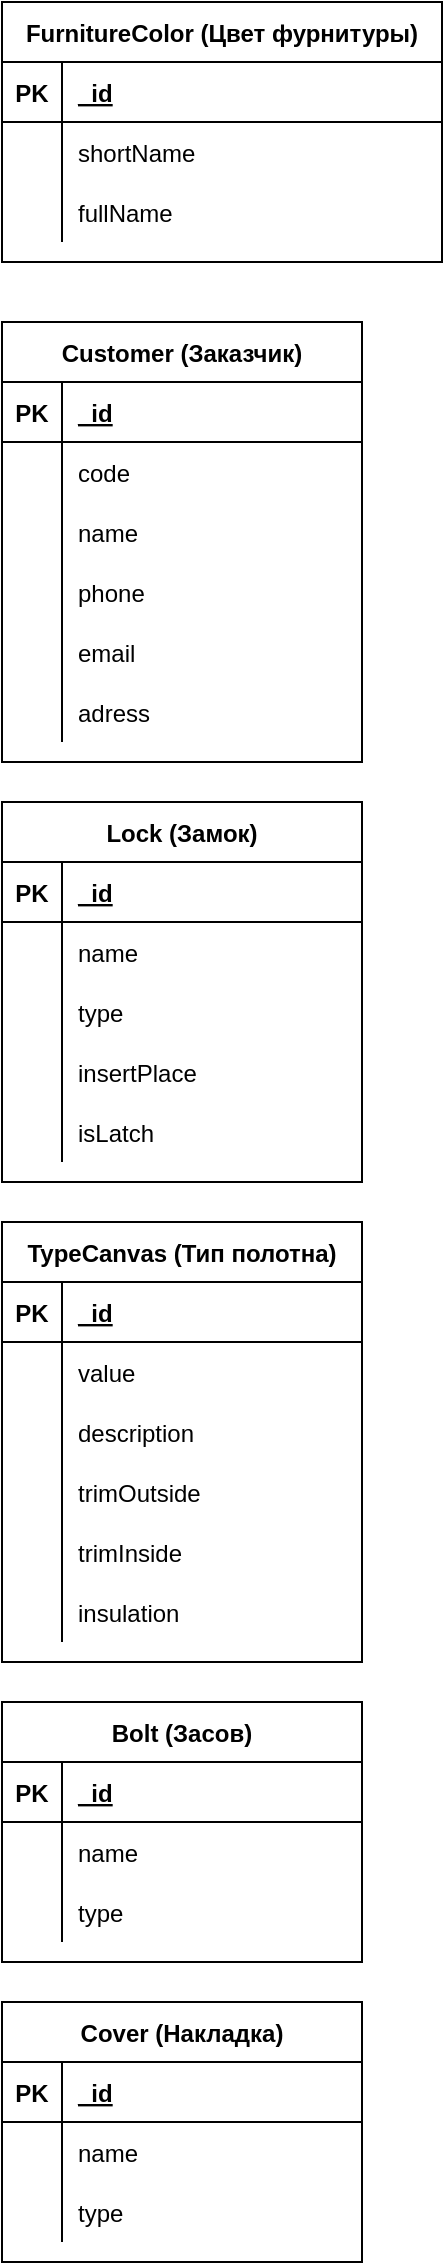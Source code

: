 <mxfile version="14.8.4" type="device"><diagram id="l-mtYoBG8Vx6qsjBU6N0" name="Page-1"><mxGraphModel dx="1161" dy="801" grid="1" gridSize="10" guides="1" tooltips="1" connect="1" arrows="1" fold="1" page="1" pageScale="1" pageWidth="1169" pageHeight="1654" math="0" shadow="0"><root><mxCell id="0"/><mxCell id="1" parent="0"/><mxCell id="fNN3qeWHkNXf5BwSSyMO-2" value="FurnitureColor (Цвет фурнитуры)" style="shape=table;startSize=30;container=1;collapsible=1;childLayout=tableLayout;fixedRows=1;rowLines=0;fontStyle=1;align=center;resizeLast=1;swimlaneFillColor=none;" parent="1" vertex="1"><mxGeometry x="40" y="40" width="220" height="130" as="geometry"/></mxCell><mxCell id="fNN3qeWHkNXf5BwSSyMO-3" value="" style="shape=partialRectangle;collapsible=0;dropTarget=0;pointerEvents=0;fillColor=none;top=0;left=0;bottom=1;right=0;points=[[0,0.5],[1,0.5]];portConstraint=eastwest;" parent="fNN3qeWHkNXf5BwSSyMO-2" vertex="1"><mxGeometry y="30" width="220" height="30" as="geometry"/></mxCell><mxCell id="fNN3qeWHkNXf5BwSSyMO-4" value="PK" style="shape=partialRectangle;connectable=0;fillColor=none;top=0;left=0;bottom=0;right=0;fontStyle=1;overflow=hidden;" parent="fNN3qeWHkNXf5BwSSyMO-3" vertex="1"><mxGeometry width="30" height="30" as="geometry"/></mxCell><mxCell id="fNN3qeWHkNXf5BwSSyMO-5" value="_id" style="shape=partialRectangle;connectable=0;fillColor=none;top=0;left=0;bottom=0;right=0;align=left;spacingLeft=6;fontStyle=5;overflow=hidden;" parent="fNN3qeWHkNXf5BwSSyMO-3" vertex="1"><mxGeometry x="30" width="190" height="30" as="geometry"/></mxCell><mxCell id="fNN3qeWHkNXf5BwSSyMO-6" value="" style="shape=partialRectangle;collapsible=0;dropTarget=0;pointerEvents=0;fillColor=none;top=0;left=0;bottom=0;right=0;points=[[0,0.5],[1,0.5]];portConstraint=eastwest;" parent="fNN3qeWHkNXf5BwSSyMO-2" vertex="1"><mxGeometry y="60" width="220" height="30" as="geometry"/></mxCell><mxCell id="fNN3qeWHkNXf5BwSSyMO-7" value="" style="shape=partialRectangle;connectable=0;fillColor=none;top=0;left=0;bottom=0;right=0;editable=1;overflow=hidden;" parent="fNN3qeWHkNXf5BwSSyMO-6" vertex="1"><mxGeometry width="30" height="30" as="geometry"/></mxCell><mxCell id="fNN3qeWHkNXf5BwSSyMO-8" value="shortName" style="shape=partialRectangle;connectable=0;fillColor=none;top=0;left=0;bottom=0;right=0;align=left;spacingLeft=6;overflow=hidden;" parent="fNN3qeWHkNXf5BwSSyMO-6" vertex="1"><mxGeometry x="30" width="190" height="30" as="geometry"/></mxCell><mxCell id="fNN3qeWHkNXf5BwSSyMO-9" value="" style="shape=partialRectangle;collapsible=0;dropTarget=0;pointerEvents=0;fillColor=none;top=0;left=0;bottom=0;right=0;points=[[0,0.5],[1,0.5]];portConstraint=eastwest;" parent="fNN3qeWHkNXf5BwSSyMO-2" vertex="1"><mxGeometry y="90" width="220" height="30" as="geometry"/></mxCell><mxCell id="fNN3qeWHkNXf5BwSSyMO-10" value="" style="shape=partialRectangle;connectable=0;fillColor=none;top=0;left=0;bottom=0;right=0;editable=1;overflow=hidden;" parent="fNN3qeWHkNXf5BwSSyMO-9" vertex="1"><mxGeometry width="30" height="30" as="geometry"/></mxCell><mxCell id="fNN3qeWHkNXf5BwSSyMO-11" value="fullName" style="shape=partialRectangle;connectable=0;fillColor=none;top=0;left=0;bottom=0;right=0;align=left;spacingLeft=6;overflow=hidden;" parent="fNN3qeWHkNXf5BwSSyMO-9" vertex="1"><mxGeometry x="30" width="190" height="30" as="geometry"/></mxCell><mxCell id="fNN3qeWHkNXf5BwSSyMO-28" value="Customer (Заказчик)" style="shape=table;startSize=30;container=1;collapsible=1;childLayout=tableLayout;fixedRows=1;rowLines=0;fontStyle=1;align=center;resizeLast=1;" parent="1" vertex="1"><mxGeometry x="40" y="200" width="180" height="220" as="geometry"/></mxCell><mxCell id="fNN3qeWHkNXf5BwSSyMO-29" value="" style="shape=partialRectangle;collapsible=0;dropTarget=0;pointerEvents=0;fillColor=none;top=0;left=0;bottom=1;right=0;points=[[0,0.5],[1,0.5]];portConstraint=eastwest;" parent="fNN3qeWHkNXf5BwSSyMO-28" vertex="1"><mxGeometry y="30" width="180" height="30" as="geometry"/></mxCell><mxCell id="fNN3qeWHkNXf5BwSSyMO-30" value="PK" style="shape=partialRectangle;connectable=0;fillColor=none;top=0;left=0;bottom=0;right=0;fontStyle=1;overflow=hidden;" parent="fNN3qeWHkNXf5BwSSyMO-29" vertex="1"><mxGeometry width="30" height="30" as="geometry"/></mxCell><mxCell id="fNN3qeWHkNXf5BwSSyMO-31" value="_id" style="shape=partialRectangle;connectable=0;fillColor=none;top=0;left=0;bottom=0;right=0;align=left;spacingLeft=6;fontStyle=5;overflow=hidden;" parent="fNN3qeWHkNXf5BwSSyMO-29" vertex="1"><mxGeometry x="30" width="150" height="30" as="geometry"/></mxCell><mxCell id="fNN3qeWHkNXf5BwSSyMO-32" value="" style="shape=partialRectangle;collapsible=0;dropTarget=0;pointerEvents=0;fillColor=none;top=0;left=0;bottom=0;right=0;points=[[0,0.5],[1,0.5]];portConstraint=eastwest;" parent="fNN3qeWHkNXf5BwSSyMO-28" vertex="1"><mxGeometry y="60" width="180" height="30" as="geometry"/></mxCell><mxCell id="fNN3qeWHkNXf5BwSSyMO-33" value="" style="shape=partialRectangle;connectable=0;fillColor=none;top=0;left=0;bottom=0;right=0;editable=1;overflow=hidden;" parent="fNN3qeWHkNXf5BwSSyMO-32" vertex="1"><mxGeometry width="30" height="30" as="geometry"/></mxCell><mxCell id="fNN3qeWHkNXf5BwSSyMO-34" value="code" style="shape=partialRectangle;connectable=0;fillColor=none;top=0;left=0;bottom=0;right=0;align=left;spacingLeft=6;overflow=hidden;" parent="fNN3qeWHkNXf5BwSSyMO-32" vertex="1"><mxGeometry x="30" width="150" height="30" as="geometry"/></mxCell><mxCell id="fNN3qeWHkNXf5BwSSyMO-35" value="" style="shape=partialRectangle;collapsible=0;dropTarget=0;pointerEvents=0;fillColor=none;top=0;left=0;bottom=0;right=0;points=[[0,0.5],[1,0.5]];portConstraint=eastwest;" parent="fNN3qeWHkNXf5BwSSyMO-28" vertex="1"><mxGeometry y="90" width="180" height="30" as="geometry"/></mxCell><mxCell id="fNN3qeWHkNXf5BwSSyMO-36" value="" style="shape=partialRectangle;connectable=0;fillColor=none;top=0;left=0;bottom=0;right=0;editable=1;overflow=hidden;" parent="fNN3qeWHkNXf5BwSSyMO-35" vertex="1"><mxGeometry width="30" height="30" as="geometry"/></mxCell><mxCell id="fNN3qeWHkNXf5BwSSyMO-37" value="name" style="shape=partialRectangle;connectable=0;fillColor=none;top=0;left=0;bottom=0;right=0;align=left;spacingLeft=6;overflow=hidden;" parent="fNN3qeWHkNXf5BwSSyMO-35" vertex="1"><mxGeometry x="30" width="150" height="30" as="geometry"/></mxCell><mxCell id="fNN3qeWHkNXf5BwSSyMO-38" value="" style="shape=partialRectangle;collapsible=0;dropTarget=0;pointerEvents=0;fillColor=none;top=0;left=0;bottom=0;right=0;points=[[0,0.5],[1,0.5]];portConstraint=eastwest;" parent="fNN3qeWHkNXf5BwSSyMO-28" vertex="1"><mxGeometry y="120" width="180" height="30" as="geometry"/></mxCell><mxCell id="fNN3qeWHkNXf5BwSSyMO-39" value="" style="shape=partialRectangle;connectable=0;fillColor=none;top=0;left=0;bottom=0;right=0;editable=1;overflow=hidden;" parent="fNN3qeWHkNXf5BwSSyMO-38" vertex="1"><mxGeometry width="30" height="30" as="geometry"/></mxCell><mxCell id="fNN3qeWHkNXf5BwSSyMO-40" value="phone" style="shape=partialRectangle;connectable=0;fillColor=none;top=0;left=0;bottom=0;right=0;align=left;spacingLeft=6;overflow=hidden;" parent="fNN3qeWHkNXf5BwSSyMO-38" vertex="1"><mxGeometry x="30" width="150" height="30" as="geometry"/></mxCell><mxCell id="fNN3qeWHkNXf5BwSSyMO-41" value="" style="shape=partialRectangle;collapsible=0;dropTarget=0;pointerEvents=0;fillColor=none;top=0;left=0;bottom=0;right=0;points=[[0,0.5],[1,0.5]];portConstraint=eastwest;" parent="fNN3qeWHkNXf5BwSSyMO-28" vertex="1"><mxGeometry y="150" width="180" height="30" as="geometry"/></mxCell><mxCell id="fNN3qeWHkNXf5BwSSyMO-42" value="" style="shape=partialRectangle;connectable=0;fillColor=none;top=0;left=0;bottom=0;right=0;editable=1;overflow=hidden;" parent="fNN3qeWHkNXf5BwSSyMO-41" vertex="1"><mxGeometry width="30" height="30" as="geometry"/></mxCell><mxCell id="fNN3qeWHkNXf5BwSSyMO-43" value="email" style="shape=partialRectangle;connectable=0;fillColor=none;top=0;left=0;bottom=0;right=0;align=left;spacingLeft=6;overflow=hidden;" parent="fNN3qeWHkNXf5BwSSyMO-41" vertex="1"><mxGeometry x="30" width="150" height="30" as="geometry"/></mxCell><mxCell id="fNN3qeWHkNXf5BwSSyMO-44" value="" style="shape=partialRectangle;collapsible=0;dropTarget=0;pointerEvents=0;fillColor=none;top=0;left=0;bottom=0;right=0;points=[[0,0.5],[1,0.5]];portConstraint=eastwest;" parent="fNN3qeWHkNXf5BwSSyMO-28" vertex="1"><mxGeometry y="180" width="180" height="30" as="geometry"/></mxCell><mxCell id="fNN3qeWHkNXf5BwSSyMO-45" value="" style="shape=partialRectangle;connectable=0;fillColor=none;top=0;left=0;bottom=0;right=0;editable=1;overflow=hidden;" parent="fNN3qeWHkNXf5BwSSyMO-44" vertex="1"><mxGeometry width="30" height="30" as="geometry"/></mxCell><mxCell id="fNN3qeWHkNXf5BwSSyMO-46" value="adress" style="shape=partialRectangle;connectable=0;fillColor=none;top=0;left=0;bottom=0;right=0;align=left;spacingLeft=6;overflow=hidden;" parent="fNN3qeWHkNXf5BwSSyMO-44" vertex="1"><mxGeometry x="30" width="150" height="30" as="geometry"/></mxCell><mxCell id="fNN3qeWHkNXf5BwSSyMO-48" value="Lock (Замок)" style="shape=table;startSize=30;container=1;collapsible=1;childLayout=tableLayout;fixedRows=1;rowLines=0;fontStyle=1;align=center;resizeLast=1;" parent="1" vertex="1"><mxGeometry x="40" y="440" width="180" height="190" as="geometry"/></mxCell><mxCell id="fNN3qeWHkNXf5BwSSyMO-49" value="" style="shape=partialRectangle;collapsible=0;dropTarget=0;pointerEvents=0;fillColor=none;top=0;left=0;bottom=1;right=0;points=[[0,0.5],[1,0.5]];portConstraint=eastwest;" parent="fNN3qeWHkNXf5BwSSyMO-48" vertex="1"><mxGeometry y="30" width="180" height="30" as="geometry"/></mxCell><mxCell id="fNN3qeWHkNXf5BwSSyMO-50" value="PK" style="shape=partialRectangle;connectable=0;fillColor=none;top=0;left=0;bottom=0;right=0;fontStyle=1;overflow=hidden;" parent="fNN3qeWHkNXf5BwSSyMO-49" vertex="1"><mxGeometry width="30" height="30" as="geometry"/></mxCell><mxCell id="fNN3qeWHkNXf5BwSSyMO-51" value="_id" style="shape=partialRectangle;connectable=0;fillColor=none;top=0;left=0;bottom=0;right=0;align=left;spacingLeft=6;fontStyle=5;overflow=hidden;" parent="fNN3qeWHkNXf5BwSSyMO-49" vertex="1"><mxGeometry x="30" width="150" height="30" as="geometry"/></mxCell><mxCell id="fNN3qeWHkNXf5BwSSyMO-52" value="" style="shape=partialRectangle;collapsible=0;dropTarget=0;pointerEvents=0;fillColor=none;top=0;left=0;bottom=0;right=0;points=[[0,0.5],[1,0.5]];portConstraint=eastwest;" parent="fNN3qeWHkNXf5BwSSyMO-48" vertex="1"><mxGeometry y="60" width="180" height="30" as="geometry"/></mxCell><mxCell id="fNN3qeWHkNXf5BwSSyMO-53" value="" style="shape=partialRectangle;connectable=0;fillColor=none;top=0;left=0;bottom=0;right=0;editable=1;overflow=hidden;" parent="fNN3qeWHkNXf5BwSSyMO-52" vertex="1"><mxGeometry width="30" height="30" as="geometry"/></mxCell><mxCell id="fNN3qeWHkNXf5BwSSyMO-54" value="name" style="shape=partialRectangle;connectable=0;fillColor=none;top=0;left=0;bottom=0;right=0;align=left;spacingLeft=6;overflow=hidden;" parent="fNN3qeWHkNXf5BwSSyMO-52" vertex="1"><mxGeometry x="30" width="150" height="30" as="geometry"/></mxCell><mxCell id="fNN3qeWHkNXf5BwSSyMO-55" value="" style="shape=partialRectangle;collapsible=0;dropTarget=0;pointerEvents=0;fillColor=none;top=0;left=0;bottom=0;right=0;points=[[0,0.5],[1,0.5]];portConstraint=eastwest;" parent="fNN3qeWHkNXf5BwSSyMO-48" vertex="1"><mxGeometry y="90" width="180" height="30" as="geometry"/></mxCell><mxCell id="fNN3qeWHkNXf5BwSSyMO-56" value="" style="shape=partialRectangle;connectable=0;fillColor=none;top=0;left=0;bottom=0;right=0;editable=1;overflow=hidden;" parent="fNN3qeWHkNXf5BwSSyMO-55" vertex="1"><mxGeometry width="30" height="30" as="geometry"/></mxCell><mxCell id="fNN3qeWHkNXf5BwSSyMO-57" value="type" style="shape=partialRectangle;connectable=0;fillColor=none;top=0;left=0;bottom=0;right=0;align=left;spacingLeft=6;overflow=hidden;" parent="fNN3qeWHkNXf5BwSSyMO-55" vertex="1"><mxGeometry x="30" width="150" height="30" as="geometry"/></mxCell><mxCell id="fNN3qeWHkNXf5BwSSyMO-58" value="" style="shape=partialRectangle;collapsible=0;dropTarget=0;pointerEvents=0;fillColor=none;top=0;left=0;bottom=0;right=0;points=[[0,0.5],[1,0.5]];portConstraint=eastwest;" parent="fNN3qeWHkNXf5BwSSyMO-48" vertex="1"><mxGeometry y="120" width="180" height="30" as="geometry"/></mxCell><mxCell id="fNN3qeWHkNXf5BwSSyMO-59" value="" style="shape=partialRectangle;connectable=0;fillColor=none;top=0;left=0;bottom=0;right=0;editable=1;overflow=hidden;" parent="fNN3qeWHkNXf5BwSSyMO-58" vertex="1"><mxGeometry width="30" height="30" as="geometry"/></mxCell><mxCell id="fNN3qeWHkNXf5BwSSyMO-60" value="insertPlace" style="shape=partialRectangle;connectable=0;fillColor=none;top=0;left=0;bottom=0;right=0;align=left;spacingLeft=6;overflow=hidden;" parent="fNN3qeWHkNXf5BwSSyMO-58" vertex="1"><mxGeometry x="30" width="150" height="30" as="geometry"/></mxCell><mxCell id="fNN3qeWHkNXf5BwSSyMO-61" value="" style="shape=partialRectangle;collapsible=0;dropTarget=0;pointerEvents=0;fillColor=none;top=0;left=0;bottom=0;right=0;points=[[0,0.5],[1,0.5]];portConstraint=eastwest;" parent="fNN3qeWHkNXf5BwSSyMO-48" vertex="1"><mxGeometry y="150" width="180" height="30" as="geometry"/></mxCell><mxCell id="fNN3qeWHkNXf5BwSSyMO-62" value="" style="shape=partialRectangle;connectable=0;fillColor=none;top=0;left=0;bottom=0;right=0;editable=1;overflow=hidden;" parent="fNN3qeWHkNXf5BwSSyMO-61" vertex="1"><mxGeometry width="30" height="30" as="geometry"/></mxCell><mxCell id="fNN3qeWHkNXf5BwSSyMO-63" value="isLatch" style="shape=partialRectangle;connectable=0;fillColor=none;top=0;left=0;bottom=0;right=0;align=left;spacingLeft=6;overflow=hidden;" parent="fNN3qeWHkNXf5BwSSyMO-61" vertex="1"><mxGeometry x="30" width="150" height="30" as="geometry"/></mxCell><mxCell id="fNN3qeWHkNXf5BwSSyMO-67" value="TypeCanvas (Тип полотна)" style="shape=table;startSize=30;container=1;collapsible=1;childLayout=tableLayout;fixedRows=1;rowLines=0;fontStyle=1;align=center;resizeLast=1;" parent="1" vertex="1"><mxGeometry x="40" y="650" width="180" height="220" as="geometry"/></mxCell><mxCell id="fNN3qeWHkNXf5BwSSyMO-68" value="" style="shape=partialRectangle;collapsible=0;dropTarget=0;pointerEvents=0;fillColor=none;top=0;left=0;bottom=1;right=0;points=[[0,0.5],[1,0.5]];portConstraint=eastwest;" parent="fNN3qeWHkNXf5BwSSyMO-67" vertex="1"><mxGeometry y="30" width="180" height="30" as="geometry"/></mxCell><mxCell id="fNN3qeWHkNXf5BwSSyMO-69" value="PK" style="shape=partialRectangle;connectable=0;fillColor=none;top=0;left=0;bottom=0;right=0;fontStyle=1;overflow=hidden;" parent="fNN3qeWHkNXf5BwSSyMO-68" vertex="1"><mxGeometry width="30" height="30" as="geometry"/></mxCell><mxCell id="fNN3qeWHkNXf5BwSSyMO-70" value="_id" style="shape=partialRectangle;connectable=0;fillColor=none;top=0;left=0;bottom=0;right=0;align=left;spacingLeft=6;fontStyle=5;overflow=hidden;" parent="fNN3qeWHkNXf5BwSSyMO-68" vertex="1"><mxGeometry x="30" width="150" height="30" as="geometry"/></mxCell><mxCell id="fNN3qeWHkNXf5BwSSyMO-71" value="" style="shape=partialRectangle;collapsible=0;dropTarget=0;pointerEvents=0;fillColor=none;top=0;left=0;bottom=0;right=0;points=[[0,0.5],[1,0.5]];portConstraint=eastwest;" parent="fNN3qeWHkNXf5BwSSyMO-67" vertex="1"><mxGeometry y="60" width="180" height="30" as="geometry"/></mxCell><mxCell id="fNN3qeWHkNXf5BwSSyMO-72" value="" style="shape=partialRectangle;connectable=0;fillColor=none;top=0;left=0;bottom=0;right=0;editable=1;overflow=hidden;" parent="fNN3qeWHkNXf5BwSSyMO-71" vertex="1"><mxGeometry width="30" height="30" as="geometry"/></mxCell><mxCell id="fNN3qeWHkNXf5BwSSyMO-73" value="value" style="shape=partialRectangle;connectable=0;fillColor=none;top=0;left=0;bottom=0;right=0;align=left;spacingLeft=6;overflow=hidden;" parent="fNN3qeWHkNXf5BwSSyMO-71" vertex="1"><mxGeometry x="30" width="150" height="30" as="geometry"/></mxCell><mxCell id="fNN3qeWHkNXf5BwSSyMO-74" value="" style="shape=partialRectangle;collapsible=0;dropTarget=0;pointerEvents=0;fillColor=none;top=0;left=0;bottom=0;right=0;points=[[0,0.5],[1,0.5]];portConstraint=eastwest;" parent="fNN3qeWHkNXf5BwSSyMO-67" vertex="1"><mxGeometry y="90" width="180" height="30" as="geometry"/></mxCell><mxCell id="fNN3qeWHkNXf5BwSSyMO-75" value="" style="shape=partialRectangle;connectable=0;fillColor=none;top=0;left=0;bottom=0;right=0;editable=1;overflow=hidden;" parent="fNN3qeWHkNXf5BwSSyMO-74" vertex="1"><mxGeometry width="30" height="30" as="geometry"/></mxCell><mxCell id="fNN3qeWHkNXf5BwSSyMO-76" value="description" style="shape=partialRectangle;connectable=0;fillColor=none;top=0;left=0;bottom=0;right=0;align=left;spacingLeft=6;overflow=hidden;" parent="fNN3qeWHkNXf5BwSSyMO-74" vertex="1"><mxGeometry x="30" width="150" height="30" as="geometry"/></mxCell><mxCell id="fNN3qeWHkNXf5BwSSyMO-77" value="" style="shape=partialRectangle;collapsible=0;dropTarget=0;pointerEvents=0;fillColor=none;top=0;left=0;bottom=0;right=0;points=[[0,0.5],[1,0.5]];portConstraint=eastwest;" parent="fNN3qeWHkNXf5BwSSyMO-67" vertex="1"><mxGeometry y="120" width="180" height="30" as="geometry"/></mxCell><mxCell id="fNN3qeWHkNXf5BwSSyMO-78" value="" style="shape=partialRectangle;connectable=0;fillColor=none;top=0;left=0;bottom=0;right=0;editable=1;overflow=hidden;" parent="fNN3qeWHkNXf5BwSSyMO-77" vertex="1"><mxGeometry width="30" height="30" as="geometry"/></mxCell><mxCell id="fNN3qeWHkNXf5BwSSyMO-79" value="trimOutside" style="shape=partialRectangle;connectable=0;fillColor=none;top=0;left=0;bottom=0;right=0;align=left;spacingLeft=6;overflow=hidden;" parent="fNN3qeWHkNXf5BwSSyMO-77" vertex="1"><mxGeometry x="30" width="150" height="30" as="geometry"/></mxCell><mxCell id="fNN3qeWHkNXf5BwSSyMO-80" value="" style="shape=partialRectangle;collapsible=0;dropTarget=0;pointerEvents=0;fillColor=none;top=0;left=0;bottom=0;right=0;points=[[0,0.5],[1,0.5]];portConstraint=eastwest;" parent="fNN3qeWHkNXf5BwSSyMO-67" vertex="1"><mxGeometry y="150" width="180" height="30" as="geometry"/></mxCell><mxCell id="fNN3qeWHkNXf5BwSSyMO-81" value="" style="shape=partialRectangle;connectable=0;fillColor=none;top=0;left=0;bottom=0;right=0;editable=1;overflow=hidden;" parent="fNN3qeWHkNXf5BwSSyMO-80" vertex="1"><mxGeometry width="30" height="30" as="geometry"/></mxCell><mxCell id="fNN3qeWHkNXf5BwSSyMO-82" value="trimInside" style="shape=partialRectangle;connectable=0;fillColor=none;top=0;left=0;bottom=0;right=0;align=left;spacingLeft=6;overflow=hidden;" parent="fNN3qeWHkNXf5BwSSyMO-80" vertex="1"><mxGeometry x="30" width="150" height="30" as="geometry"/></mxCell><mxCell id="fNN3qeWHkNXf5BwSSyMO-83" value="" style="shape=partialRectangle;collapsible=0;dropTarget=0;pointerEvents=0;fillColor=none;top=0;left=0;bottom=0;right=0;points=[[0,0.5],[1,0.5]];portConstraint=eastwest;" parent="fNN3qeWHkNXf5BwSSyMO-67" vertex="1"><mxGeometry y="180" width="180" height="30" as="geometry"/></mxCell><mxCell id="fNN3qeWHkNXf5BwSSyMO-84" value="" style="shape=partialRectangle;connectable=0;fillColor=none;top=0;left=0;bottom=0;right=0;editable=1;overflow=hidden;" parent="fNN3qeWHkNXf5BwSSyMO-83" vertex="1"><mxGeometry width="30" height="30" as="geometry"/></mxCell><mxCell id="fNN3qeWHkNXf5BwSSyMO-85" value="insulation" style="shape=partialRectangle;connectable=0;fillColor=none;top=0;left=0;bottom=0;right=0;align=left;spacingLeft=6;overflow=hidden;" parent="fNN3qeWHkNXf5BwSSyMO-83" vertex="1"><mxGeometry x="30" width="150" height="30" as="geometry"/></mxCell><mxCell id="H2WYrv99I5YT-gyD1y0T-1" value="Bolt (Засов)" style="shape=table;startSize=30;container=1;collapsible=1;childLayout=tableLayout;fixedRows=1;rowLines=0;fontStyle=1;align=center;resizeLast=1;" vertex="1" parent="1"><mxGeometry x="40" y="890" width="180" height="130" as="geometry"/></mxCell><mxCell id="H2WYrv99I5YT-gyD1y0T-2" value="" style="shape=partialRectangle;collapsible=0;dropTarget=0;pointerEvents=0;fillColor=none;top=0;left=0;bottom=1;right=0;points=[[0,0.5],[1,0.5]];portConstraint=eastwest;" vertex="1" parent="H2WYrv99I5YT-gyD1y0T-1"><mxGeometry y="30" width="180" height="30" as="geometry"/></mxCell><mxCell id="H2WYrv99I5YT-gyD1y0T-3" value="PK" style="shape=partialRectangle;connectable=0;fillColor=none;top=0;left=0;bottom=0;right=0;fontStyle=1;overflow=hidden;" vertex="1" parent="H2WYrv99I5YT-gyD1y0T-2"><mxGeometry width="30" height="30" as="geometry"/></mxCell><mxCell id="H2WYrv99I5YT-gyD1y0T-4" value="_id" style="shape=partialRectangle;connectable=0;fillColor=none;top=0;left=0;bottom=0;right=0;align=left;spacingLeft=6;fontStyle=5;overflow=hidden;" vertex="1" parent="H2WYrv99I5YT-gyD1y0T-2"><mxGeometry x="30" width="150" height="30" as="geometry"/></mxCell><mxCell id="H2WYrv99I5YT-gyD1y0T-5" value="" style="shape=partialRectangle;collapsible=0;dropTarget=0;pointerEvents=0;fillColor=none;top=0;left=0;bottom=0;right=0;points=[[0,0.5],[1,0.5]];portConstraint=eastwest;" vertex="1" parent="H2WYrv99I5YT-gyD1y0T-1"><mxGeometry y="60" width="180" height="30" as="geometry"/></mxCell><mxCell id="H2WYrv99I5YT-gyD1y0T-6" value="" style="shape=partialRectangle;connectable=0;fillColor=none;top=0;left=0;bottom=0;right=0;editable=1;overflow=hidden;" vertex="1" parent="H2WYrv99I5YT-gyD1y0T-5"><mxGeometry width="30" height="30" as="geometry"/></mxCell><mxCell id="H2WYrv99I5YT-gyD1y0T-7" value="name" style="shape=partialRectangle;connectable=0;fillColor=none;top=0;left=0;bottom=0;right=0;align=left;spacingLeft=6;overflow=hidden;" vertex="1" parent="H2WYrv99I5YT-gyD1y0T-5"><mxGeometry x="30" width="150" height="30" as="geometry"/></mxCell><mxCell id="H2WYrv99I5YT-gyD1y0T-8" value="" style="shape=partialRectangle;collapsible=0;dropTarget=0;pointerEvents=0;fillColor=none;top=0;left=0;bottom=0;right=0;points=[[0,0.5],[1,0.5]];portConstraint=eastwest;" vertex="1" parent="H2WYrv99I5YT-gyD1y0T-1"><mxGeometry y="90" width="180" height="30" as="geometry"/></mxCell><mxCell id="H2WYrv99I5YT-gyD1y0T-9" value="" style="shape=partialRectangle;connectable=0;fillColor=none;top=0;left=0;bottom=0;right=0;editable=1;overflow=hidden;" vertex="1" parent="H2WYrv99I5YT-gyD1y0T-8"><mxGeometry width="30" height="30" as="geometry"/></mxCell><mxCell id="H2WYrv99I5YT-gyD1y0T-10" value="type" style="shape=partialRectangle;connectable=0;fillColor=none;top=0;left=0;bottom=0;right=0;align=left;spacingLeft=6;overflow=hidden;" vertex="1" parent="H2WYrv99I5YT-gyD1y0T-8"><mxGeometry x="30" width="150" height="30" as="geometry"/></mxCell><mxCell id="H2WYrv99I5YT-gyD1y0T-14" value="Cover (Накладка)" style="shape=table;startSize=30;container=1;collapsible=1;childLayout=tableLayout;fixedRows=1;rowLines=0;fontStyle=1;align=center;resizeLast=1;" vertex="1" parent="1"><mxGeometry x="40" y="1040" width="180" height="130" as="geometry"/></mxCell><mxCell id="H2WYrv99I5YT-gyD1y0T-15" value="" style="shape=partialRectangle;collapsible=0;dropTarget=0;pointerEvents=0;fillColor=none;top=0;left=0;bottom=1;right=0;points=[[0,0.5],[1,0.5]];portConstraint=eastwest;" vertex="1" parent="H2WYrv99I5YT-gyD1y0T-14"><mxGeometry y="30" width="180" height="30" as="geometry"/></mxCell><mxCell id="H2WYrv99I5YT-gyD1y0T-16" value="PK" style="shape=partialRectangle;connectable=0;fillColor=none;top=0;left=0;bottom=0;right=0;fontStyle=1;overflow=hidden;" vertex="1" parent="H2WYrv99I5YT-gyD1y0T-15"><mxGeometry width="30" height="30" as="geometry"/></mxCell><mxCell id="H2WYrv99I5YT-gyD1y0T-17" value="_id" style="shape=partialRectangle;connectable=0;fillColor=none;top=0;left=0;bottom=0;right=0;align=left;spacingLeft=6;fontStyle=5;overflow=hidden;" vertex="1" parent="H2WYrv99I5YT-gyD1y0T-15"><mxGeometry x="30" width="150" height="30" as="geometry"/></mxCell><mxCell id="H2WYrv99I5YT-gyD1y0T-18" value="" style="shape=partialRectangle;collapsible=0;dropTarget=0;pointerEvents=0;fillColor=none;top=0;left=0;bottom=0;right=0;points=[[0,0.5],[1,0.5]];portConstraint=eastwest;" vertex="1" parent="H2WYrv99I5YT-gyD1y0T-14"><mxGeometry y="60" width="180" height="30" as="geometry"/></mxCell><mxCell id="H2WYrv99I5YT-gyD1y0T-19" value="" style="shape=partialRectangle;connectable=0;fillColor=none;top=0;left=0;bottom=0;right=0;editable=1;overflow=hidden;" vertex="1" parent="H2WYrv99I5YT-gyD1y0T-18"><mxGeometry width="30" height="30" as="geometry"/></mxCell><mxCell id="H2WYrv99I5YT-gyD1y0T-20" value="name" style="shape=partialRectangle;connectable=0;fillColor=none;top=0;left=0;bottom=0;right=0;align=left;spacingLeft=6;overflow=hidden;" vertex="1" parent="H2WYrv99I5YT-gyD1y0T-18"><mxGeometry x="30" width="150" height="30" as="geometry"/></mxCell><mxCell id="H2WYrv99I5YT-gyD1y0T-21" value="" style="shape=partialRectangle;collapsible=0;dropTarget=0;pointerEvents=0;fillColor=none;top=0;left=0;bottom=0;right=0;points=[[0,0.5],[1,0.5]];portConstraint=eastwest;" vertex="1" parent="H2WYrv99I5YT-gyD1y0T-14"><mxGeometry y="90" width="180" height="30" as="geometry"/></mxCell><mxCell id="H2WYrv99I5YT-gyD1y0T-22" value="" style="shape=partialRectangle;connectable=0;fillColor=none;top=0;left=0;bottom=0;right=0;editable=1;overflow=hidden;" vertex="1" parent="H2WYrv99I5YT-gyD1y0T-21"><mxGeometry width="30" height="30" as="geometry"/></mxCell><mxCell id="H2WYrv99I5YT-gyD1y0T-23" value="type" style="shape=partialRectangle;connectable=0;fillColor=none;top=0;left=0;bottom=0;right=0;align=left;spacingLeft=6;overflow=hidden;" vertex="1" parent="H2WYrv99I5YT-gyD1y0T-21"><mxGeometry x="30" width="150" height="30" as="geometry"/></mxCell></root></mxGraphModel></diagram></mxfile>